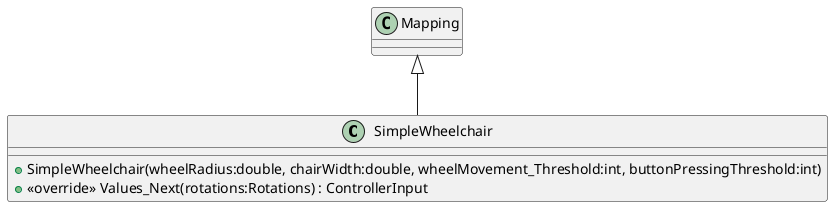 @startuml
class SimpleWheelchair {
    + SimpleWheelchair(wheelRadius:double, chairWidth:double, wheelMovement_Threshold:int, buttonPressingThreshold:int)
    + <<override>> Values_Next(rotations:Rotations) : ControllerInput
}
Mapping <|-- SimpleWheelchair
@enduml
